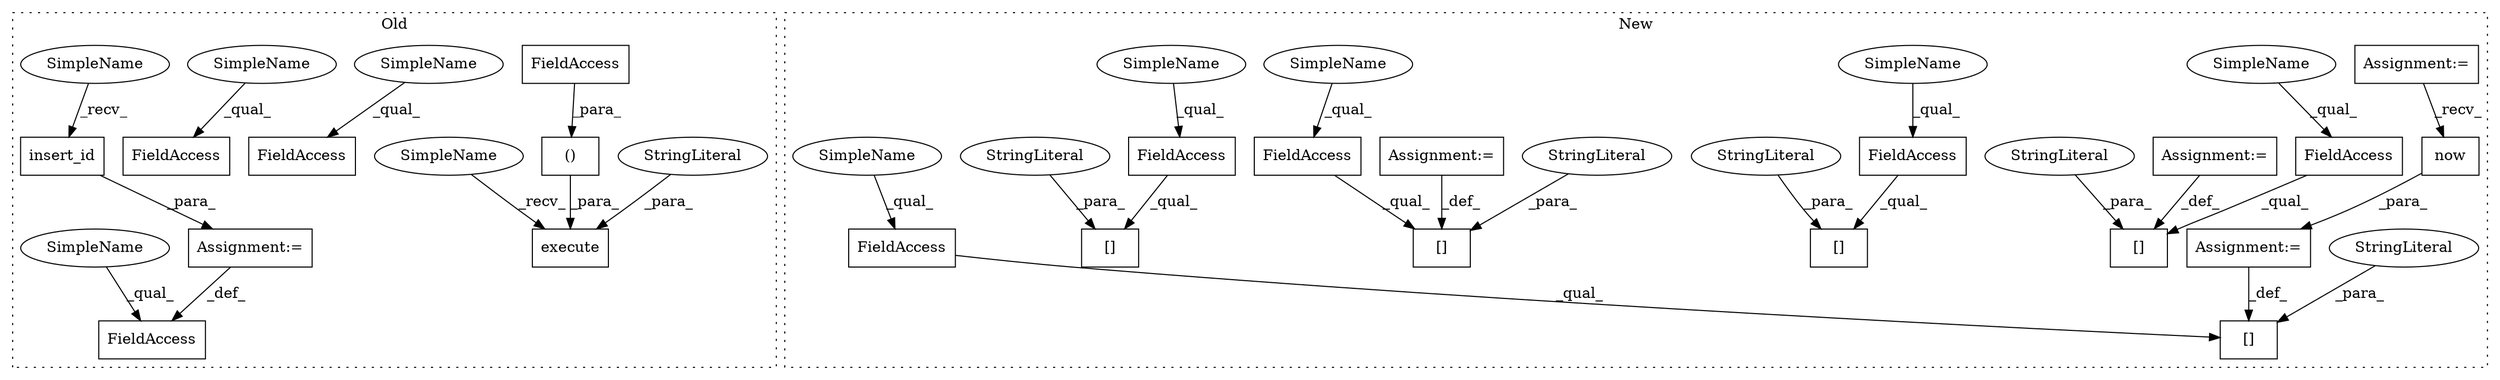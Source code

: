 digraph G {
subgraph cluster0 {
1 [label="execute" a="32" s="330,418" l="8,2" shape="box"];
5 [label="StringLiteral" a="45" s="338" l="49" shape="ellipse"];
6 [label="()" a="106" s="393" l="25" shape="box"];
7 [label="FieldAccess" a="22" s="410" l="8" shape="box"];
8 [label="insert_id" a="32" s="439" l="11" shape="box"];
9 [label="FieldAccess" a="22" s="303" l="10" shape="box"];
12 [label="FieldAccess" a="22" s="426" l="7" shape="box"];
15 [label="FieldAccess" a="22" s="283" l="9" shape="box"];
25 [label="Assignment:=" a="7" s="433" l="1" shape="box"];
30 [label="SimpleName" a="42" s="325" l="4" shape="ellipse"];
31 [label="SimpleName" a="42" s="283" l="4" shape="ellipse"];
32 [label="SimpleName" a="42" s="303" l="4" shape="ellipse"];
33 [label="SimpleName" a="42" s="434" l="4" shape="ellipse"];
34 [label="SimpleName" a="42" s="426" l="4" shape="ellipse"];
label = "Old";
style="dotted";
}
subgraph cluster1 {
2 [label="[]" a="2" s="351,364" l="7,1" shape="box"];
3 [label="FieldAccess" a="22" s="351" l="6" shape="box"];
4 [label="StringLiteral" a="45" s="358" l="6" shape="ellipse"];
10 [label="FieldAccess" a="22" s="379" l="6" shape="box"];
11 [label="[]" a="2" s="379,393" l="7,1" shape="box"];
13 [label="FieldAccess" a="22" s="451" l="6" shape="box"];
14 [label="[]" a="2" s="451,465" l="7,1" shape="box"];
16 [label="FieldAccess" a="22" s="409" l="6" shape="box"];
17 [label="[]" a="2" s="409,429" l="7,1" shape="box"];
18 [label="FieldAccess" a="22" s="325" l="6" shape="box"];
19 [label="[]" a="2" s="325,339" l="7,1" shape="box"];
20 [label="now" a="32" s="440" l="5" shape="box"];
21 [label="StringLiteral" a="45" s="416" l="13" shape="ellipse"];
22 [label="StringLiteral" a="45" s="458" l="7" shape="ellipse"];
23 [label="StringLiteral" a="45" s="386" l="7" shape="ellipse"];
24 [label="StringLiteral" a="45" s="332" l="7" shape="ellipse"];
26 [label="Assignment:=" a="7" s="311" l="8" shape="box"];
27 [label="Assignment:=" a="7" s="430" l="1" shape="box"];
28 [label="Assignment:=" a="7" s="466" l="1" shape="box"];
29 [label="Assignment:=" a="7" s="365" l="1" shape="box"];
35 [label="SimpleName" a="42" s="409" l="4" shape="ellipse"];
36 [label="SimpleName" a="42" s="325" l="4" shape="ellipse"];
37 [label="SimpleName" a="42" s="351" l="4" shape="ellipse"];
38 [label="SimpleName" a="42" s="451" l="4" shape="ellipse"];
39 [label="SimpleName" a="42" s="379" l="4" shape="ellipse"];
label = "New";
style="dotted";
}
3 -> 2 [label="_qual_"];
4 -> 2 [label="_para_"];
5 -> 1 [label="_para_"];
6 -> 1 [label="_para_"];
7 -> 6 [label="_para_"];
8 -> 25 [label="_para_"];
10 -> 11 [label="_qual_"];
13 -> 14 [label="_qual_"];
16 -> 17 [label="_qual_"];
18 -> 19 [label="_qual_"];
20 -> 27 [label="_para_"];
21 -> 17 [label="_para_"];
22 -> 14 [label="_para_"];
23 -> 11 [label="_para_"];
24 -> 19 [label="_para_"];
25 -> 12 [label="_def_"];
26 -> 20 [label="_recv_"];
27 -> 17 [label="_def_"];
28 -> 14 [label="_def_"];
29 -> 2 [label="_def_"];
30 -> 1 [label="_recv_"];
31 -> 15 [label="_qual_"];
32 -> 9 [label="_qual_"];
33 -> 8 [label="_recv_"];
34 -> 12 [label="_qual_"];
35 -> 16 [label="_qual_"];
36 -> 18 [label="_qual_"];
37 -> 3 [label="_qual_"];
38 -> 13 [label="_qual_"];
39 -> 10 [label="_qual_"];
}